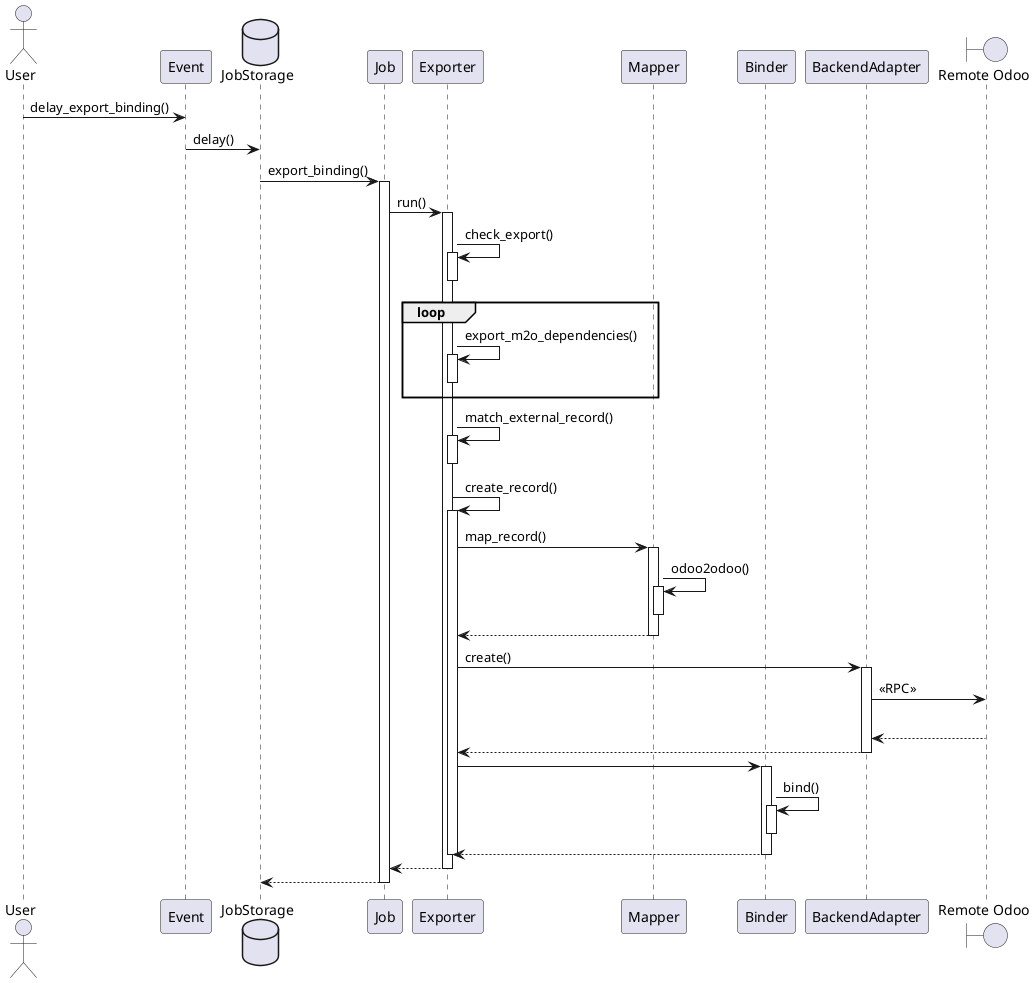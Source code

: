 @startuml
actor User

User -> Event: delay_export_binding()

database JobStorage
Event -> JobStorage: delay()

JobStorage -> Job: export_binding()
activate Job

Job -> Exporter: run()
activate Exporter

Exporter -> Exporter: check_export()
activate Exporter
deactivate Exporter

loop
    Exporter -> Exporter: export_m2o_dependencies()
    activate Exporter
    deactivate Exporter
end

Exporter -> Exporter: match_external_record()
activate Exporter
deactivate Exporter

Exporter -> Exporter: create_record()
activate Exporter

Exporter -> Mapper: map_record()
activate Mapper

Mapper -> Mapper: odoo2odoo()
activate Mapper
deactivate Mapper

Exporter <-- Mapper
deactivate Mapper

participant Binder

Exporter -> BackendAdapter: create()
activate BackendAdapter

boundary "Remote Odoo" as Remote
BackendAdapter -> Remote: << RPC >>
|||
BackendAdapter <-- Remote

Exporter <-- BackendAdapter
deactivate BackendAdapter

Exporter -> Binder
activate Binder

Binder -> Binder: bind()
activate Binder
deactivate Binder

Exporter <-- Binder
deactivate Binder
deactivate Exporter

Job <-- Exporter
deactivate Exporter

JobStorage <-- Job
deactivate Job
@enduml